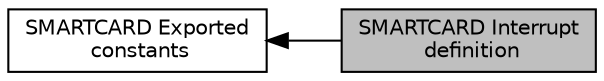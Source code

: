 digraph "SMARTCARD Interrupt definition"
{
  edge [fontname="Helvetica",fontsize="10",labelfontname="Helvetica",labelfontsize="10"];
  node [fontname="Helvetica",fontsize="10",shape=record];
  rankdir=LR;
  Node0 [label="SMARTCARD Interrupt\l definition",height=0.2,width=0.4,color="black", fillcolor="grey75", style="filled", fontcolor="black"];
  Node1 [label="SMARTCARD Exported\l constants",height=0.2,width=0.4,color="black", fillcolor="white", style="filled",URL="$group___s_m_a_r_t_c_a_r_d___exported___constants.html"];
  Node1->Node0 [shape=plaintext, dir="back", style="solid"];
}
